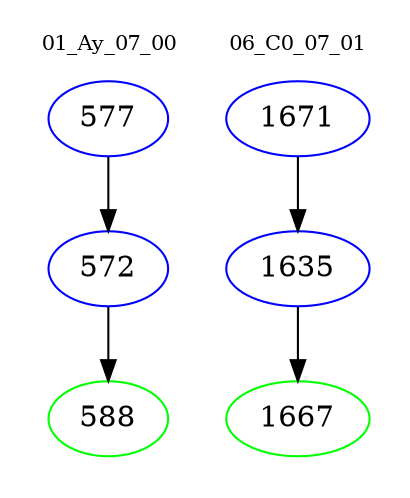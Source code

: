digraph{
subgraph cluster_0 {
color = white
label = "01_Ay_07_00";
fontsize=10;
T0_577 [label="577", color="blue"]
T0_577 -> T0_572 [color="black"]
T0_572 [label="572", color="blue"]
T0_572 -> T0_588 [color="black"]
T0_588 [label="588", color="green"]
}
subgraph cluster_1 {
color = white
label = "06_C0_07_01";
fontsize=10;
T1_1671 [label="1671", color="blue"]
T1_1671 -> T1_1635 [color="black"]
T1_1635 [label="1635", color="blue"]
T1_1635 -> T1_1667 [color="black"]
T1_1667 [label="1667", color="green"]
}
}
